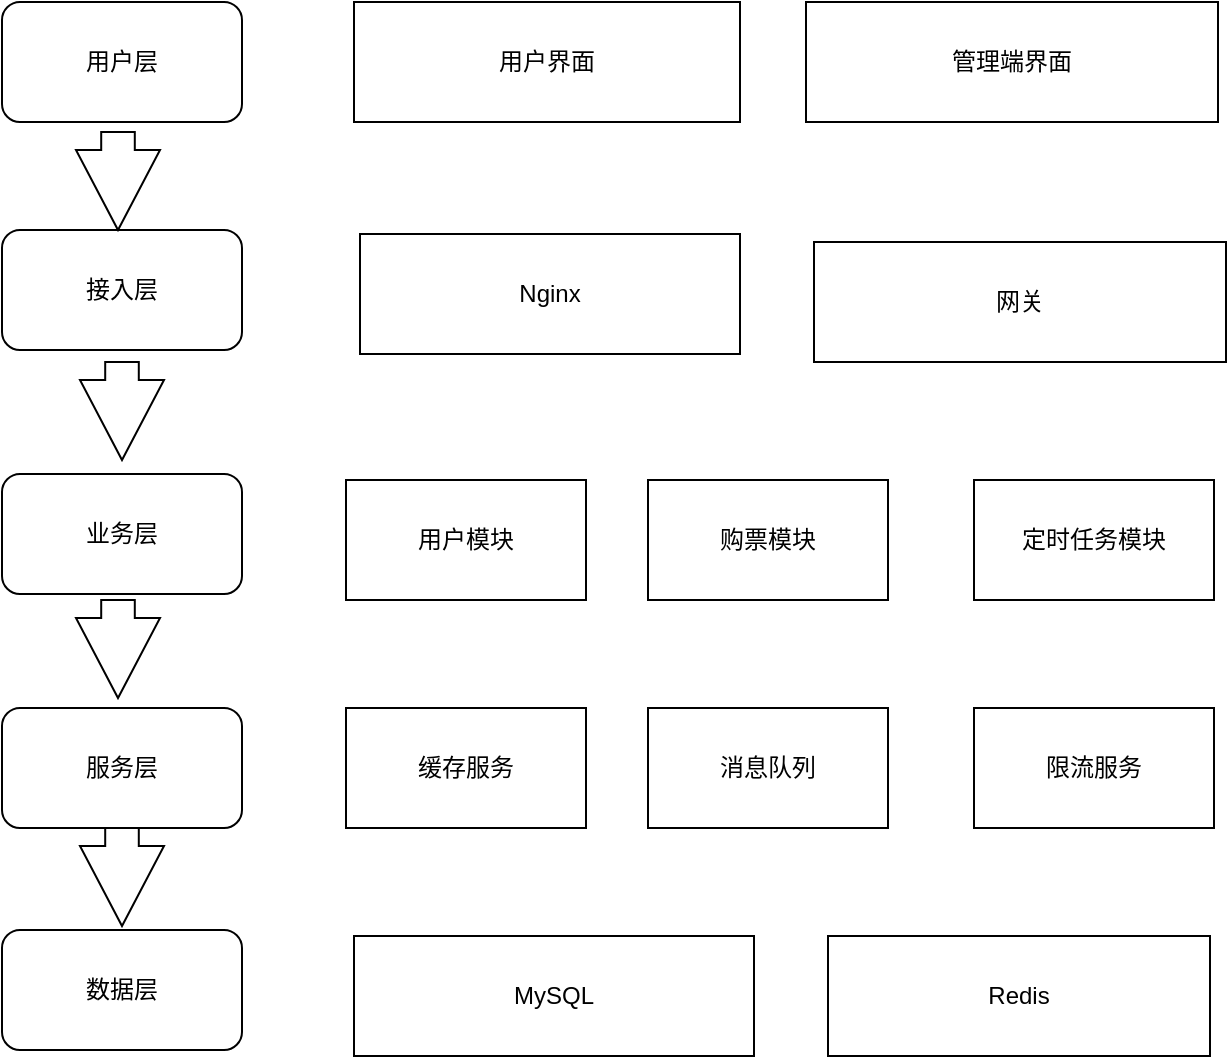 <mxfile version="24.4.4" type="github">
  <diagram name="第 1 页" id="unWTo74ltifnSqvRPOdm">
    <mxGraphModel dx="1434" dy="780" grid="0" gridSize="10" guides="1" tooltips="1" connect="1" arrows="1" fold="1" page="1" pageScale="1" pageWidth="3300" pageHeight="4681" math="0" shadow="0">
      <root>
        <mxCell id="0" />
        <mxCell id="1" parent="0" />
        <mxCell id="7Db4vMftl8oDxzoPU8jv-1" value="用户层" style="rounded=1;whiteSpace=wrap;html=1;" vertex="1" parent="1">
          <mxGeometry x="1222" y="1024" width="120" height="60" as="geometry" />
        </mxCell>
        <mxCell id="7Db4vMftl8oDxzoPU8jv-2" value="用户界面" style="rounded=0;whiteSpace=wrap;html=1;" vertex="1" parent="1">
          <mxGeometry x="1398" y="1024" width="193" height="60" as="geometry" />
        </mxCell>
        <mxCell id="7Db4vMftl8oDxzoPU8jv-3" value="管理端界面" style="rounded=0;whiteSpace=wrap;html=1;" vertex="1" parent="1">
          <mxGeometry x="1624" y="1024" width="206" height="60" as="geometry" />
        </mxCell>
        <mxCell id="7Db4vMftl8oDxzoPU8jv-5" value="接入层" style="rounded=1;whiteSpace=wrap;html=1;" vertex="1" parent="1">
          <mxGeometry x="1222" y="1138" width="120" height="60" as="geometry" />
        </mxCell>
        <mxCell id="7Db4vMftl8oDxzoPU8jv-6" value="Nginx" style="rounded=0;whiteSpace=wrap;html=1;" vertex="1" parent="1">
          <mxGeometry x="1401" y="1140" width="190" height="60" as="geometry" />
        </mxCell>
        <mxCell id="7Db4vMftl8oDxzoPU8jv-7" value="业务层" style="rounded=1;whiteSpace=wrap;html=1;" vertex="1" parent="1">
          <mxGeometry x="1222" y="1260" width="120" height="60" as="geometry" />
        </mxCell>
        <mxCell id="7Db4vMftl8oDxzoPU8jv-8" value="用户模块" style="rounded=0;whiteSpace=wrap;html=1;" vertex="1" parent="1">
          <mxGeometry x="1394" y="1263" width="120" height="60" as="geometry" />
        </mxCell>
        <mxCell id="7Db4vMftl8oDxzoPU8jv-9" value="购票模块" style="rounded=0;whiteSpace=wrap;html=1;" vertex="1" parent="1">
          <mxGeometry x="1545" y="1263" width="120" height="60" as="geometry" />
        </mxCell>
        <mxCell id="7Db4vMftl8oDxzoPU8jv-10" value="定时任务模块" style="rounded=0;whiteSpace=wrap;html=1;" vertex="1" parent="1">
          <mxGeometry x="1708" y="1263" width="120" height="60" as="geometry" />
        </mxCell>
        <mxCell id="7Db4vMftl8oDxzoPU8jv-11" value="服务层" style="rounded=1;whiteSpace=wrap;html=1;" vertex="1" parent="1">
          <mxGeometry x="1222" y="1377" width="120" height="60" as="geometry" />
        </mxCell>
        <mxCell id="7Db4vMftl8oDxzoPU8jv-12" value="缓存服务" style="rounded=0;whiteSpace=wrap;html=1;" vertex="1" parent="1">
          <mxGeometry x="1394" y="1377" width="120" height="60" as="geometry" />
        </mxCell>
        <mxCell id="7Db4vMftl8oDxzoPU8jv-13" value="消息队列" style="rounded=0;whiteSpace=wrap;html=1;" vertex="1" parent="1">
          <mxGeometry x="1545" y="1377" width="120" height="60" as="geometry" />
        </mxCell>
        <mxCell id="7Db4vMftl8oDxzoPU8jv-14" value="限流服务" style="rounded=0;whiteSpace=wrap;html=1;" vertex="1" parent="1">
          <mxGeometry x="1708" y="1377" width="120" height="60" as="geometry" />
        </mxCell>
        <mxCell id="7Db4vMftl8oDxzoPU8jv-15" value="数据层" style="rounded=1;whiteSpace=wrap;html=1;" vertex="1" parent="1">
          <mxGeometry x="1222" y="1488" width="120" height="60" as="geometry" />
        </mxCell>
        <mxCell id="7Db4vMftl8oDxzoPU8jv-16" value="MySQL" style="rounded=0;whiteSpace=wrap;html=1;" vertex="1" parent="1">
          <mxGeometry x="1398" y="1491" width="200" height="60" as="geometry" />
        </mxCell>
        <mxCell id="7Db4vMftl8oDxzoPU8jv-17" value="Redis" style="rounded=0;whiteSpace=wrap;html=1;" vertex="1" parent="1">
          <mxGeometry x="1635" y="1491" width="191" height="60" as="geometry" />
        </mxCell>
        <mxCell id="7Db4vMftl8oDxzoPU8jv-19" value="网关" style="rounded=0;whiteSpace=wrap;html=1;" vertex="1" parent="1">
          <mxGeometry x="1628" y="1144" width="206" height="60" as="geometry" />
        </mxCell>
        <mxCell id="7Db4vMftl8oDxzoPU8jv-20" value="" style="html=1;shadow=0;dashed=0;align=center;verticalAlign=middle;shape=mxgraph.arrows2.arrow;dy=0.6;dx=40;direction=south;notch=0;" vertex="1" parent="1">
          <mxGeometry x="1259" y="1089" width="42" height="49" as="geometry" />
        </mxCell>
        <mxCell id="7Db4vMftl8oDxzoPU8jv-22" value="" style="html=1;shadow=0;dashed=0;align=center;verticalAlign=middle;shape=mxgraph.arrows2.arrow;dy=0.6;dx=40;direction=south;notch=0;" vertex="1" parent="1">
          <mxGeometry x="1261" y="1204" width="42" height="49" as="geometry" />
        </mxCell>
        <mxCell id="7Db4vMftl8oDxzoPU8jv-23" value="" style="html=1;shadow=0;dashed=0;align=center;verticalAlign=middle;shape=mxgraph.arrows2.arrow;dy=0.6;dx=40;direction=south;notch=0;" vertex="1" parent="1">
          <mxGeometry x="1259" y="1323" width="42" height="49" as="geometry" />
        </mxCell>
        <mxCell id="7Db4vMftl8oDxzoPU8jv-24" value="" style="html=1;shadow=0;dashed=0;align=center;verticalAlign=middle;shape=mxgraph.arrows2.arrow;dy=0.6;dx=40;direction=south;notch=0;" vertex="1" parent="1">
          <mxGeometry x="1261" y="1437" width="42" height="49" as="geometry" />
        </mxCell>
      </root>
    </mxGraphModel>
  </diagram>
</mxfile>
